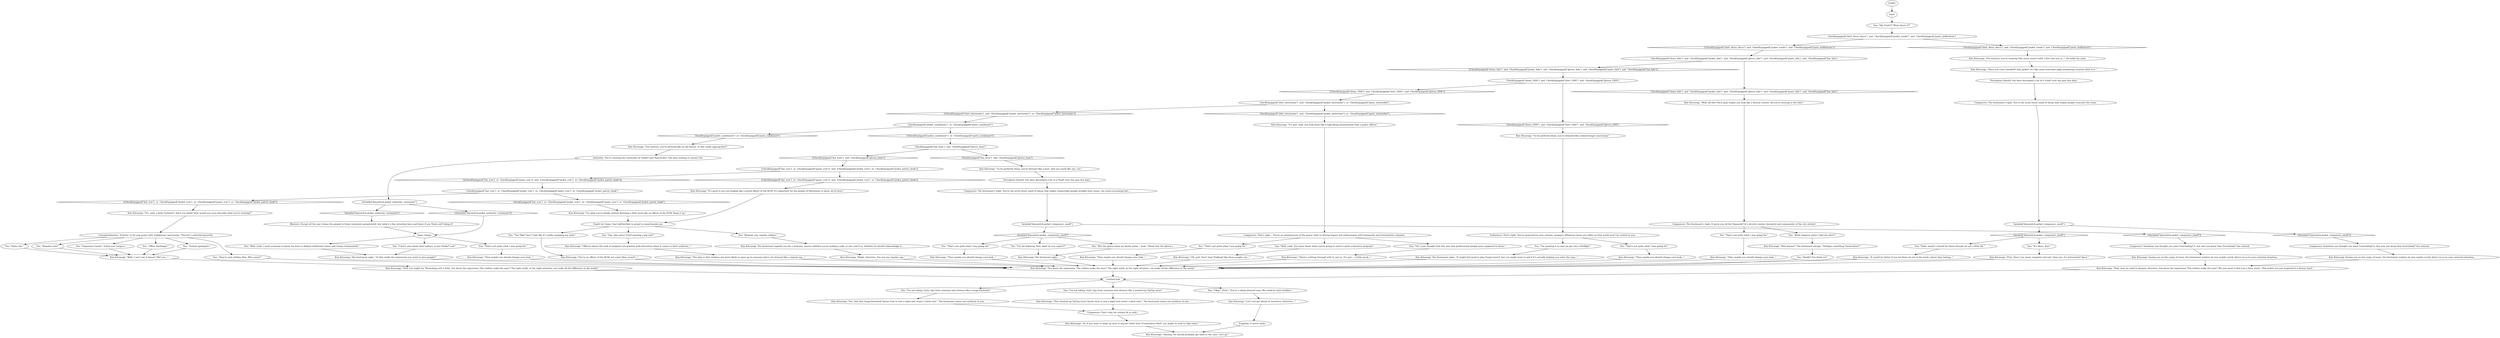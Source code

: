 # KIM SWITCH / VILLAGE AND JACKET
# kim switch about wearing stuffz
# ==================================================
digraph G {
	  0 [label="START"];
	  1 [label="input"];
	  2 [label="(CheckEquipped(\"hat_rcm\")  or  CheckEquipped(\"pants_rcm\"))  and  (CheckEquipped(\"jacket_rcm\")  or  CheckEquipped(\"jacket_patrol_cloak\"))"];
	  3 [label="(CheckEquipped(\"hat_rcm\")  or  CheckEquipped(\"pants_rcm\"))  and  (CheckEquipped(\"jacket_rcm\")  or  CheckEquipped(\"jacket_patrol_cloak\"))", shape=diamond];
	  4 [label="!((CheckEquipped(\"hat_rcm\")  or  CheckEquipped(\"pants_rcm\"))  and  (CheckEquipped(\"jacket_rcm\")  or  CheckEquipped(\"jacket_patrol_cloak\")))", shape=diamond];
	  5 [label="CheckEquipped(\"hat_bum\")  and  CheckEquipped(\"gloves_bum\")"];
	  6 [label="CheckEquipped(\"hat_bum\")  and  CheckEquipped(\"gloves_bum\")", shape=diamond];
	  7 [label="!(CheckEquipped(\"hat_bum\")  and  CheckEquipped(\"gloves_bum\"))", shape=diamond];
	  8 [label="You: \"Hobo chic.\""];
	  9 [label="You: \"Well, yeah. You never know when you're going to need to pitch a business proposal.\""];
	  10 [label="Composure: The lieutenant's right. It gives you all the *panache* of a bicycle courier, daredevil and commander of the city streets!"];
	  11 [label="CheckEquipped(\"jacket_carabineer\")  or  CheckEquipped(\"pants_carabineer\")"];
	  12 [label="CheckEquipped(\"jacket_carabineer\")  or  CheckEquipped(\"pants_carabineer\")", shape=diamond];
	  13 [label="!(CheckEquipped(\"jacket_carabineer\")  or  CheckEquipped(\"pants_carabineer\"))", shape=diamond];
	  14 [label="Kim Kitsuragi: \"Still, you might try *branching out* a little. You know the expression 'The clothes make the man'? The right outfit, in the right situation, can make all the difference in the world.\""];
	  15 [label="Kim Kitsuragi: \"For starters, you're wearing *the exact same* outfit I first met you in...\" He holds his nose."];
	  16 [label="Kim Kitsuragi: \"Have you even *smelled* that jacket? It's like some wretched night-wandering creature died in it.\""];
	  17 [label="You: \"Regular cop, regular clothes.\""];
	  18 [label="You: \"You *like* this? I feel like it's really cramping my style.\""];
	  19 [label="Kim Kitsuragi: The lieutenant regards you for a moment, unsure whether you're making a joke or not, and if so, whether he should acknowledge it..."];
	  20 [label="Kim Kitsuragi: \"To be perfectly blunt, you're dressed like a blood-hungry mercenary.\""];
	  21 [label="You: \"I'm not taking 'style' tips from someone who dresses like a mega-binoclard.\""];
	  22 [label="Kim Kitsuragi: \"So if you want to wake up next to anyone other than *Commodore Red*, you might do well to take notes.\""];
	  23 [label="Kim Kitsuragi: The lieutenant sighs. \"Is that really the impression you want to give people?\""];
	  24 [label="Variable[\"kimswitch.jacket_authority_vestments\"]"];
	  25 [label="Variable[\"kimswitch.jacket_authority_vestments\"]", shape=diamond];
	  26 [label="!(Variable[\"kimswitch.jacket_authority_vestments\"])", shape=diamond];
	  27 [label="Composure: That's right -- You're an entrepreneur of the peace, here to disrupt legacy law enforcement with buzzwords and privatization schemes."];
	  28 [label="Composure: Somehow you thought you were *concealing* it, but now you know that *everybody* has noticed."];
	  29 [label="You: \"Say, why aren't *you* wearing a pig suit?\""];
	  30 [label="You: \"That's not quite what I was going for.\""];
	  31 [label="Perception (Smell): You have developed a bit of a *rind* over the past few days."];
	  32 [label="Kim Kitsuragi: \"To be perfectly blunt, you're dressed like a bum. And you smell like one, too.\""];
	  33 [label="You: \"But the gloves keep my hands warm -- look.\" (Show him the gloves.)"];
	  34 [label="You: \"Regular-core?\""];
	  35 [label="You: \"Oh, I just thought that this was how professional people were supposed to dress.\""];
	  36 [label="Kim Kitsuragi: \"Anyway, we should probably get back to the case. Let's go.\""];
	  37 [label="You: \"It's disco, Kim.\""];
	  38 [label="Kim Kitsuragi: \"Well, all that FALN gear makes you look like a bicycle courier. All you're missing is the shirt.\""];
	  39 [label="Rhetoric: Except all the war crimes the people in those vestments perpetrated, but what's a few atrocities here and there if you *look cool* doing it?"];
	  40 [label="CheckEquipped(\"shirt_interisolar\")  and  CheckEquipped(\"jacket_interisolar\")  or  CheckEquipped(\"pants_interisolar\")"];
	  41 [label="CheckEquipped(\"shirt_interisolar\")  and  CheckEquipped(\"jacket_interisolar\")  or  CheckEquipped(\"pants_interisolar\")", shape=diamond];
	  42 [label="!(CheckEquipped(\"shirt_interisolar\")  and  CheckEquipped(\"jacket_interisolar\")  or  CheckEquipped(\"pants_interisolar\"))", shape=diamond];
	  43 [label="Kim Kitsuragi: \"Then maybe you should change your look...\""];
	  44 [label="Kim Kitsuragi: The lieutenant sighs. \"It might feel good to play *super-merc*, but you might want to ask if it's actually helping you solve the case...\""];
	  45 [label="Kim Kitsuragi: \"The idea is that civilians are more likely to open up to someone who's not dressed like a typical cop...\""];
	  46 [label="You: \"They're just clothes, Kim. Who cares?\""];
	  47 [label="Kim Kitsuragi: \"It's just, well, you look more like a high-flying businessman than a police officer.\""];
	  48 [label="You: \"Superstar Casual.\" (Click your tongue.)"];
	  49 [label="Kim Kitsuragi: \"This 'washed-up TipTop racer' knows how to sew a lapel and center a back vent.\" The lieutenant raises one eyebrow at you."];
	  50 [label="You: \"My *style*? What about it?\""];
	  51 [label="Kim Kitsuragi: Seeing you on the verge of tears, the lieutenant realizes he was maybe overly direct vis-a-vis your sartorial situation..."];
	  52 [label="Kim Kitsuragi: \"Who knows?\" The lieutenant shrugs. \"Perhaps something *miraculous*.\""];
	  53 [label="You: \"I'm wearing it in case we get into a firefight.\""];
	  54 [label="Kim Kitsuragi: \"Then maybe you should change your look...\""];
	  55 [label="Kim Kitsuragi: \"There's nothing *wrong* with it, per se. It's just... a little much...\""];
	  57 [label="Kim Kitsuragi: \"I'm glad you've finally started dressing a little more like an officer of the RCM. Keep it up.\""];
	  58 [label="Kim Kitsuragi: \"Now, now, no need to despair, detective. You know the expression 'The clothes make the man'? We just need to find you a *new style*. That jacket you just acquired is a decent start.\""];
	  59 [label="Kim Kitsuragi: \"Yes. And this 'mega-binoclard' knows how to sew a lapel and center a back vent.\" The lieutenant raises one eyebrow at you."];
	  60 [label="Esprit de Corps: Your half-brother is proud to stand beside you."];
	  61 [label="Composure: The lieutenant's right. You're the acrid sweet smell of decay that makes respectable people wrinkle their noses, the room-evacuating fart..."];
	  62 [label="Kim Kitsuragi: \"Let's not get ahead of ourselves, detective...\""];
	  63 [label="Kim Kitsuragi: \"You know the expression 'The clothes make the man'? The right outfit, in the right situation, can make all the difference in the world.\""];
	  64 [label="CheckEquipped(\"shoes_t500\")  and  CheckEquipped(\"shirt_t500\")  and  CheckEquipped(\"gloves_t500\")"];
	  65 [label="CheckEquipped(\"shoes_t500\")  and  CheckEquipped(\"shirt_t500\")  and  CheckEquipped(\"gloves_t500\")", shape=diamond];
	  66 [label="!(CheckEquipped(\"shoes_t500\")  and  CheckEquipped(\"shirt_t500\")  and  CheckEquipped(\"gloves_t500\"))", shape=diamond];
	  67 [label="You: \"Really? You think so?\""];
	  68 [label="Kim Kitsuragi: \"Then maybe you should change your look...\""];
	  69 [label="You: \"That's not quite what I was going for.\""];
	  70 [label="You: \"Yeah, maybe I should let these threads air out a little bit.\""];
	  71 [label="CheckEquipped(\"shirt_dress_disco\")  and  CheckEquipped(\"jacket_suede\")  and  CheckEquipped(\"pants_bellbottom\")"];
	  72 [label="CheckEquipped(\"shirt_dress_disco\")  and  CheckEquipped(\"jacket_suede\")  and  CheckEquipped(\"pants_bellbottom\")", shape=diamond];
	  73 [label="!(CheckEquipped(\"shirt_dress_disco\")  and  CheckEquipped(\"jacket_suede\")  and  CheckEquipped(\"pants_bellbottom\"))", shape=diamond];
	  74 [label="Kim Kitsuragi: \"If by 'disco' you mean 'ungainly and sad,' then yes, it's *extremely* disco.\""];
	  75 [label="You: \"I don't care about their politics, it just *looks* cool.\""];
	  76 [label="Kim Kitsuragi: \"Then maybe you should change your look...\""];
	  77 [label="You: \"I'm the hobocop, Kim, what do you expect?\""];
	  78 [label="Kim Kitsuragi: The lieutenant sighs."];
	  79 [label="Kim Kitsuragi: \"Right, detective. You are one regular cop.\""];
	  80 [label="Kim Kitsuragi: \"Then maybe you should change your look...\""];
	  81 [label="Variable[\"kimswitch.jacket_composure_smell\"]"];
	  82 [label="Variable[\"kimswitch.jacket_composure_smell\"]", shape=diamond];
	  83 [label="!(Variable[\"kimswitch.jacket_composure_smell\"])", shape=diamond];
	  84 [label="You: \"That's not quite what I was going for.\""];
	  85 [label="You: \"What happens when I find the shirt?\""];
	  86 [label="You: \"Office Harbinger.\""];
	  87 [label="Kim Kitsuragi: \"Oh, god. Don't start *talking* like those people, too...\""];
	  88 [label="Composure: Somehow you thought you were *concealing* it, but now you know that *everybody* has noticed."];
	  89 [label="You: \"I'm not taking 'style' tips from someone who dresses like a washed-up TipTop racer.\""];
	  90 [label="CheckEquipped(\"shoes_faln\")  and  CheckEquipped(\"jacket_faln\")  and  CheckEquipped(\"gloves_faln\")  and  CheckEquipped(\"pants_faln\")  and  CheckEquipped(\"hat_faln\")"];
	  91 [label="CheckEquipped(\"shoes_faln\")  and  CheckEquipped(\"jacket_faln\")  and  CheckEquipped(\"gloves_faln\")  and  CheckEquipped(\"pants_faln\")  and  CheckEquipped(\"hat_faln\")", shape=diamond];
	  92 [label="!(CheckEquipped(\"shoes_faln\")  and  CheckEquipped(\"jacket_faln\")  and  CheckEquipped(\"gloves_faln\")  and  CheckEquipped(\"pants_faln\")  and  CheckEquipped(\"hat_faln\"))", shape=diamond];
	  93 [label="You: \"Formal apologetic.\""];
	  94 [label="Kim Kitsuragi: \"Well, I can't say it doesn't *fit* you...\""];
	  95 [label="Perception (Smell): You have developed a bit of a *rind* over the past few days."];
	  96 [label="Kim Kitsuragi: \"It would be better if you let them air out in the trash, where they belong...\""];
	  97 [label="You: \"That's not quite what I was going for.\""];
	  98 [label="You: \"Well, yeah, I want everyone to know I'm here to defend traditional values and stomp communards.\""];
	  99 [label="Untitled hub"];
	  100 [label="Kim Kitsuragi: \"For starters, you're dressed like an old fascist. Is that really appropriate?\""];
	  101 [label="You: \"Okay.\" (Nod.) \"You're a sharp dressed man. We could be style buddies.\""];
	  102 [label="Kim Kitsuragi: Seeing you on the verge of tears, the lieutenant realizes he was maybe overly direct vis-a-vis your sartorial situation..."];
	  103 [label="Composure: The lieutenant's right. You're the acrid sweet smell of decay that makes people evacuate the room."];
	  104 [label="Kim Kitsuragi: \"It's good to see you looking like a proud officer of the RCM. It's important for the people of Martinaise to know we're here.\""];
	  105 [label="Kim Kitsuragi: \"It's, well, a little *eclectic*, don't you think? How would you even describe what you're wearing?\""];
	  106 [label="Kim Kitsuragi: \"Officers above the rank of sergeant are granted wide discretion when it comes to their uniforms...\""];
	  107 [label="Authority: You're wearing the vestments of *order* and *hierarchy*. You have nothing to answer for."];
	  108 [label="Variable[\"kimswitch.jacket_composure_smell\"]"];
	  109 [label="Variable[\"kimswitch.jacket_composure_smell\"]", shape=diamond];
	  110 [label="!(Variable[\"kimswitch.jacket_composure_smell\"])", shape=diamond];
	  111 [label="You: \"That's not quite what I was going for.\""];
	  112 [label="Empathy: A warm smile."];
	  113 [label="Composure: That's why his clothes fit so well..."];
	  114 [label="Conceptualization: 'Eclectic' is for pop music with 'indigenous' percussion. *You're* a sartorial maverick."];
	  115 [label="CheckEquipped(\"hat_rcm\")  or  CheckEquipped(\"jacket_rcm\")  or  CheckEquipped(\"pants_rcm\")  or  CheckEquipped(\"jacket_patrol_cloak\")"];
	  116 [label="CheckEquipped(\"hat_rcm\")  or  CheckEquipped(\"jacket_rcm\")  or  CheckEquipped(\"pants_rcm\")  or  CheckEquipped(\"jacket_patrol_cloak\")", shape=diamond];
	  117 [label="!(CheckEquipped(\"hat_rcm\")  or  CheckEquipped(\"jacket_rcm\")  or  CheckEquipped(\"pants_rcm\")  or  CheckEquipped(\"jacket_patrol_cloak\"))", shape=diamond];
	  118 [label="Kim Kitsuragi: \"You're an officer of the RCM, not some *bon vivant*...\""];
	  119 [label="Endurance: That's right. You're protected in your ceramic carapace. Whatever harm you inflict on that world won't be visited on you."];
	  120 [label="these_things"];
	  0 -> 1
	  1 -> 50
	  2 -> 3
	  2 -> 4
	  3 -> 104
	  4 -> 115
	  5 -> 6
	  5 -> 7
	  6 -> 32
	  7 -> 2
	  8 -> 94
	  9 -> 87
	  10 -> 85
	  10 -> 30
	  11 -> 12
	  11 -> 13
	  12 -> 100
	  13 -> 5
	  14 -> 99
	  15 -> 16
	  16 -> 95
	  17 -> 19
	  18 -> 118
	  19 -> 79
	  20 -> 119
	  21 -> 59
	  22 -> 36
	  23 -> 63
	  24 -> 25
	  24 -> 26
	  25 -> 39
	  26 -> 120
	  27 -> 9
	  27 -> 35
	  27 -> 111
	  28 -> 51
	  29 -> 106
	  30 -> 76
	  31 -> 61
	  32 -> 31
	  33 -> 78
	  34 -> 94
	  35 -> 55
	  37 -> 74
	  38 -> 10
	  39 -> 120
	  40 -> 41
	  40 -> 42
	  41 -> 47
	  42 -> 11
	  43 -> 63
	  44 -> 63
	  45 -> 63
	  46 -> 63
	  47 -> 27
	  48 -> 94
	  49 -> 113
	  50 -> 71
	  51 -> 58
	  52 -> 67
	  53 -> 44
	  54 -> 63
	  55 -> 63
	  57 -> 60
	  58 -> 99
	  59 -> 113
	  60 -> 17
	  60 -> 18
	  60 -> 29
	  61 -> 108
	  62 -> 112
	  63 -> 99
	  64 -> 65
	  64 -> 66
	  65 -> 20
	  66 -> 40
	  67 -> 63
	  68 -> 63
	  69 -> 54
	  70 -> 96
	  71 -> 72
	  71 -> 73
	  72 -> 15
	  73 -> 90
	  74 -> 63
	  75 -> 23
	  76 -> 63
	  77 -> 78
	  78 -> 63
	  79 -> 63
	  80 -> 63
	  81 -> 82
	  81 -> 83
	  82 -> 37
	  82 -> 70
	  83 -> 28
	  84 -> 43
	  85 -> 52
	  86 -> 94
	  87 -> 63
	  88 -> 102
	  89 -> 49
	  90 -> 91
	  90 -> 92
	  91 -> 38
	  92 -> 64
	  93 -> 94
	  94 -> 14
	  95 -> 103
	  96 -> 63
	  97 -> 68
	  98 -> 23
	  99 -> 89
	  99 -> 21
	  99 -> 101
	  100 -> 107
	  101 -> 62
	  102 -> 58
	  103 -> 81
	  104 -> 60
	  105 -> 114
	  106 -> 45
	  107 -> 24
	  108 -> 109
	  108 -> 110
	  109 -> 33
	  109 -> 77
	  109 -> 97
	  110 -> 88
	  111 -> 80
	  112 -> 36
	  113 -> 22
	  114 -> 34
	  114 -> 8
	  114 -> 46
	  114 -> 48
	  114 -> 86
	  114 -> 93
	  115 -> 116
	  115 -> 117
	  116 -> 57
	  117 -> 105
	  118 -> 63
	  119 -> 84
	  119 -> 53
	  120 -> 98
	  120 -> 75
	  120 -> 69
}

